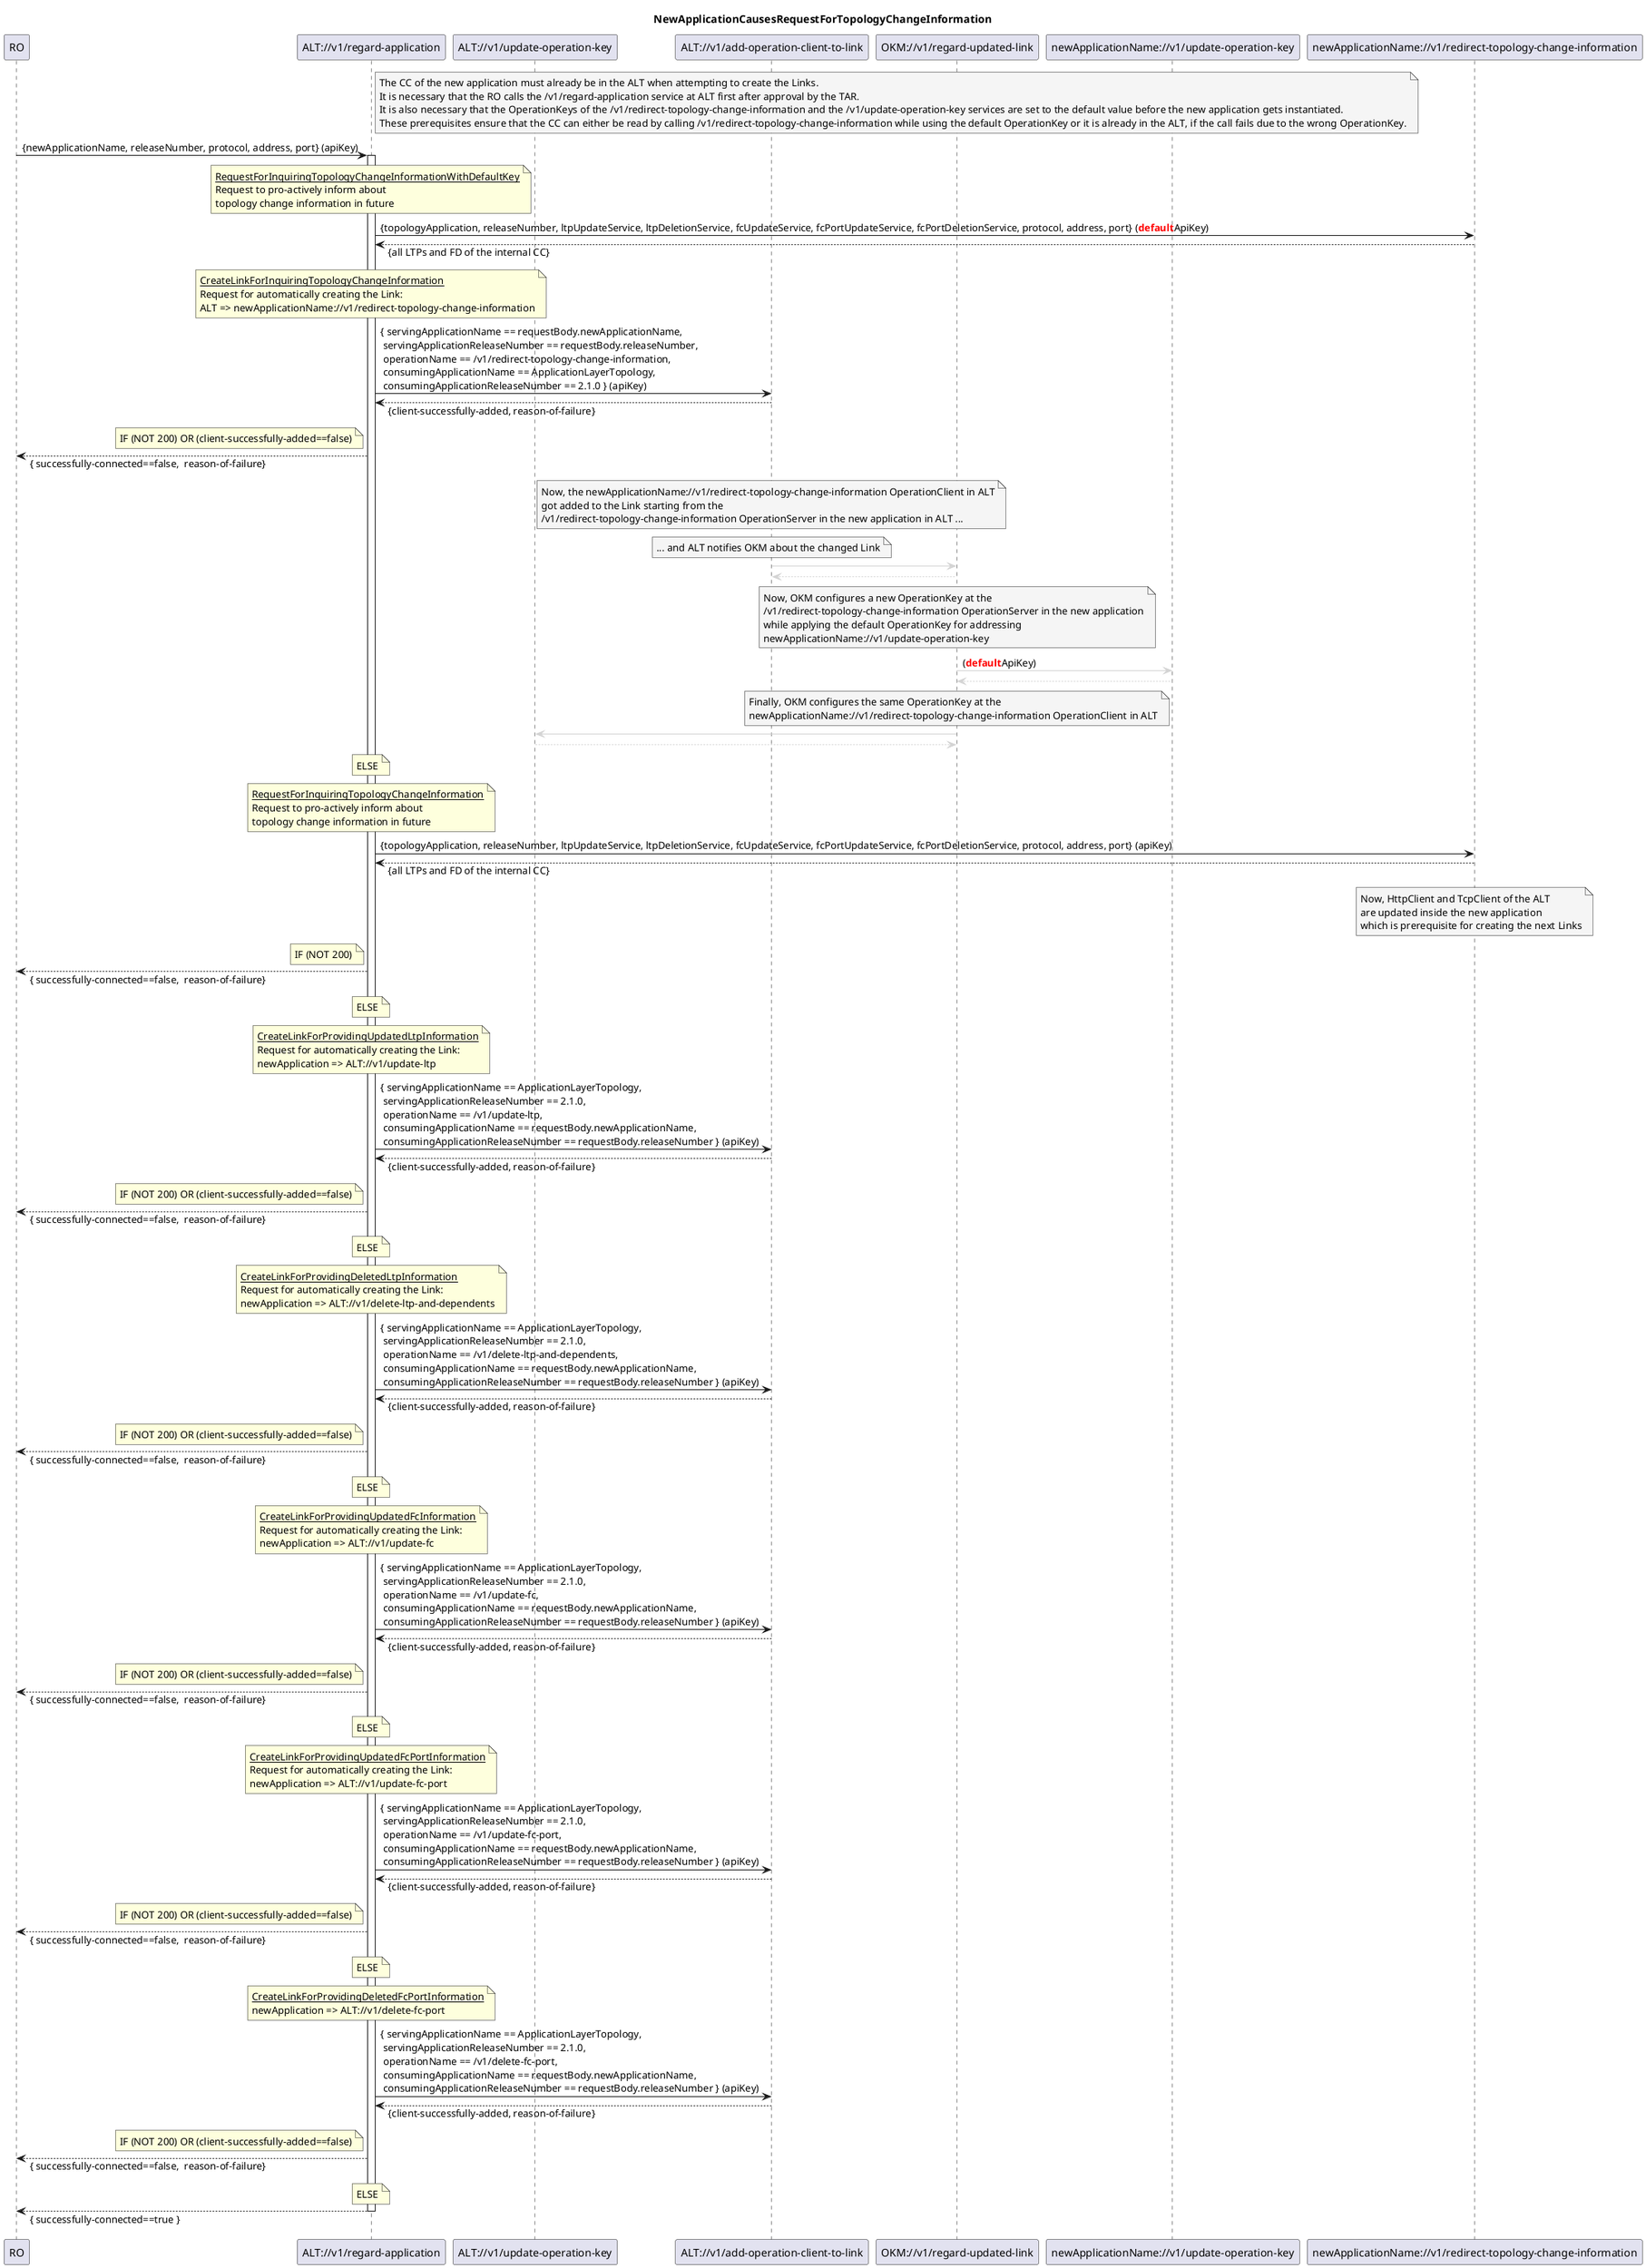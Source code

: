 @startuml is001_regardApplicationCausesSequenceForTopologyChangeInformation
skinparam responseMessageBelowArrow true

title
NewApplicationCausesRequestForTopologyChangeInformation
end title

participant "RO" as ro
participant "ALT://v1/regard-application" as alt
participant "ALT://v1/update-operation-key" as atmUpdateKey
participant "ALT://v1/add-operation-client-to-link" as altAddClientToLink
participant "OKM://v1/regard-updated-link" as okmRegardLink
participant "newApplicationName://v1/update-operation-key" as newApplicationUpdateKey
participant "newApplicationName://v1/redirect-topology-change-information" as newApplication

note right alt #WhiteSmoke
The CC of the new application must already be in the ALT when attempting to create the Links.
It is necessary that the RO calls the /v1/regard-application service at ALT first after approval by the TAR.
It is also necessary that the OperationKeys of the /v1/redirect-topology-change-information and the /v1/update-operation-key services are set to the default value before the new application gets instantiated.
These prerequisites ensure that the CC can either be read by calling /v1/redirect-topology-change-information while using the default OperationKey or it is already in the ALT, if the call fails due to the wrong OperationKey.
end note

ro -> alt : {newApplicationName, releaseNumber, protocol, address, port} (apiKey)
activate alt

note over alt
<u>RequestForInquiringTopologyChangeInformationWithDefaultKey</u>
Request to pro-actively inform about
topology change information in future
end note
alt -> newApplication : {topologyApplication, releaseNumber, ltpUpdateService, ltpDeletionService, fcUpdateService, fcPortUpdateService, fcPortDeletionService, protocol, address, port} (<font color=red><b>default</b><font color=black>ApiKey)
alt <-- newApplication: {all LTPs and FD of the internal CC}

note over alt
<u>CreateLinkForInquiringTopologyChangeInformation</u>
Request for automatically creating the Link:
ALT => newApplicationName://v1/redirect-topology-change-information
end note
alt -> altAddClientToLink : { servingApplicationName == requestBody.newApplicationName,\n servingApplicationReleaseNumber == requestBody.releaseNumber,\n operationName == /v1/redirect-topology-change-information,\n consumingApplicationName == ApplicationLayerTopology,\n consumingApplicationReleaseNumber == 2.1.0 } (apiKey)
alt <-- altAddClientToLink : {client-successfully-added, reason-of-failure}

note left alt
IF (NOT 200) OR (client-successfully-added==false)
end note
ro <-- alt : { successfully-connected==false,  reason-of-failure}

note over altAddClientToLink #WhiteSmoke
Now, the newApplicationName://v1/redirect-topology-change-information OperationClient in ALT
got added to the Link starting from the
/v1/redirect-topology-change-information OperationServer in the new application in ALT ...
end note

note over altAddClientToLink #WhiteSmoke
... and ALT notifies OKM about the changed Link
end note

altAddClientToLink -[#LightGrey]> okmRegardLink
okmRegardLink --[#LightGrey]> altAddClientToLink

note over okmRegardLink #WhiteSmoke
Now, OKM configures a new OperationKey at the
/v1/redirect-topology-change-information OperationServer in the new application
while applying the default OperationKey for addressing
newApplicationName://v1/update-operation-key
end note

okmRegardLink -[#LightGrey]> newApplicationUpdateKey : (<font color=red><b>default</b><font color=black>ApiKey)
newApplicationUpdateKey --[#LightGrey]> okmRegardLink

note over okmRegardLink #WhiteSmoke
Finally, OKM configures the same OperationKey at the
newApplicationName://v1/redirect-topology-change-information OperationClient in ALT
end note

okmRegardLink -[#LightGrey]> atmUpdateKey
atmUpdateKey --[#LightGrey]> okmRegardLink

note over alt
ELSE
end note

note over alt
<u>RequestForInquiringTopologyChangeInformation</u>
Request to pro-actively inform about
topology change information in future
end note
alt -> newApplication : {topologyApplication, releaseNumber, ltpUpdateService, ltpDeletionService, fcUpdateService, fcPortUpdateService, fcPortDeletionService, protocol, address, port} (apiKey)
alt <-- newApplication : {all LTPs and FD of the internal CC}

note over newApplication #WhiteSmoke
Now, HttpClient and TcpClient of the ALT
are updated inside the new application
which is prerequisite for creating the next Links
end note

note left alt
IF (NOT 200)
end note
ro <-- alt : { successfully-connected==false,  reason-of-failure}

note over alt
ELSE
end note

note over alt
<u>CreateLinkForProvidingUpdatedLtpInformation</u>
Request for automatically creating the Link:
newApplication => ALT://v1/update-ltp
end note
alt -> altAddClientToLink : { servingApplicationName == ApplicationLayerTopology,\n servingApplicationReleaseNumber == 2.1.0,\n operationName == /v1/update-ltp,\n consumingApplicationName == requestBody.newApplicationName,\n consumingApplicationReleaseNumber == requestBody.releaseNumber } (apiKey)
alt <-- altAddClientToLink : {client-successfully-added, reason-of-failure}

note left alt
IF (NOT 200) OR (client-successfully-added==false)
end note
ro <-- alt : { successfully-connected==false,  reason-of-failure}

note over alt
ELSE
end note

note over alt
<u>CreateLinkForProvidingDeletedLtpInformation</u>
Request for automatically creating the Link:
newApplication => ALT://v1/delete-ltp-and-dependents
end note
alt -> altAddClientToLink : { servingApplicationName == ApplicationLayerTopology,\n servingApplicationReleaseNumber == 2.1.0,\n operationName == /v1/delete-ltp-and-dependents,\n consumingApplicationName == requestBody.newApplicationName,\n consumingApplicationReleaseNumber == requestBody.releaseNumber } (apiKey)
alt <-- altAddClientToLink : {client-successfully-added, reason-of-failure}

note left alt
IF (NOT 200) OR (client-successfully-added==false)
end note
ro <-- alt : { successfully-connected==false,  reason-of-failure}

note over alt
ELSE
end note

note over alt
<u>CreateLinkForProvidingUpdatedFcInformation</u>
Request for automatically creating the Link:
newApplication => ALT://v1/update-fc
end note
alt -> altAddClientToLink : { servingApplicationName == ApplicationLayerTopology,\n servingApplicationReleaseNumber == 2.1.0,\n operationName == /v1/update-fc,\n consumingApplicationName == requestBody.newApplicationName,\n consumingApplicationReleaseNumber == requestBody.releaseNumber } (apiKey)
alt <-- altAddClientToLink : {client-successfully-added, reason-of-failure}

note left alt
IF (NOT 200) OR (client-successfully-added==false)
end note
ro <-- alt : { successfully-connected==false,  reason-of-failure}

note over alt
ELSE
end note

note over alt
<u>CreateLinkForProvidingUpdatedFcPortInformation</u>
Request for automatically creating the Link:
newApplication => ALT://v1/update-fc-port
end note
alt -> altAddClientToLink : { servingApplicationName == ApplicationLayerTopology,\n servingApplicationReleaseNumber == 2.1.0,\n operationName == /v1/update-fc-port,\n consumingApplicationName == requestBody.newApplicationName,\n consumingApplicationReleaseNumber == requestBody.releaseNumber } (apiKey)
alt <-- altAddClientToLink : {client-successfully-added, reason-of-failure}

note left alt
IF (NOT 200) OR (client-successfully-added==false)
end note
ro <-- alt : { successfully-connected==false,  reason-of-failure}

note over alt
ELSE
end note

note over alt
<u>CreateLinkForProvidingDeletedFcPortInformation</u>
newApplication => ALT://v1/delete-fc-port
end note
alt -> altAddClientToLink : { servingApplicationName == ApplicationLayerTopology,\n servingApplicationReleaseNumber == 2.1.0,\n operationName == /v1/delete-fc-port,\n consumingApplicationName == requestBody.newApplicationName,\n consumingApplicationReleaseNumber == requestBody.releaseNumber } (apiKey)
alt <-- altAddClientToLink : {client-successfully-added, reason-of-failure}

note left alt
IF (NOT 200) OR (client-successfully-added==false)
end note
ro <-- alt : { successfully-connected==false,  reason-of-failure}

note over alt
ELSE
end note
ro <-- alt : { successfully-connected==true }

deactivate alt

@enduml